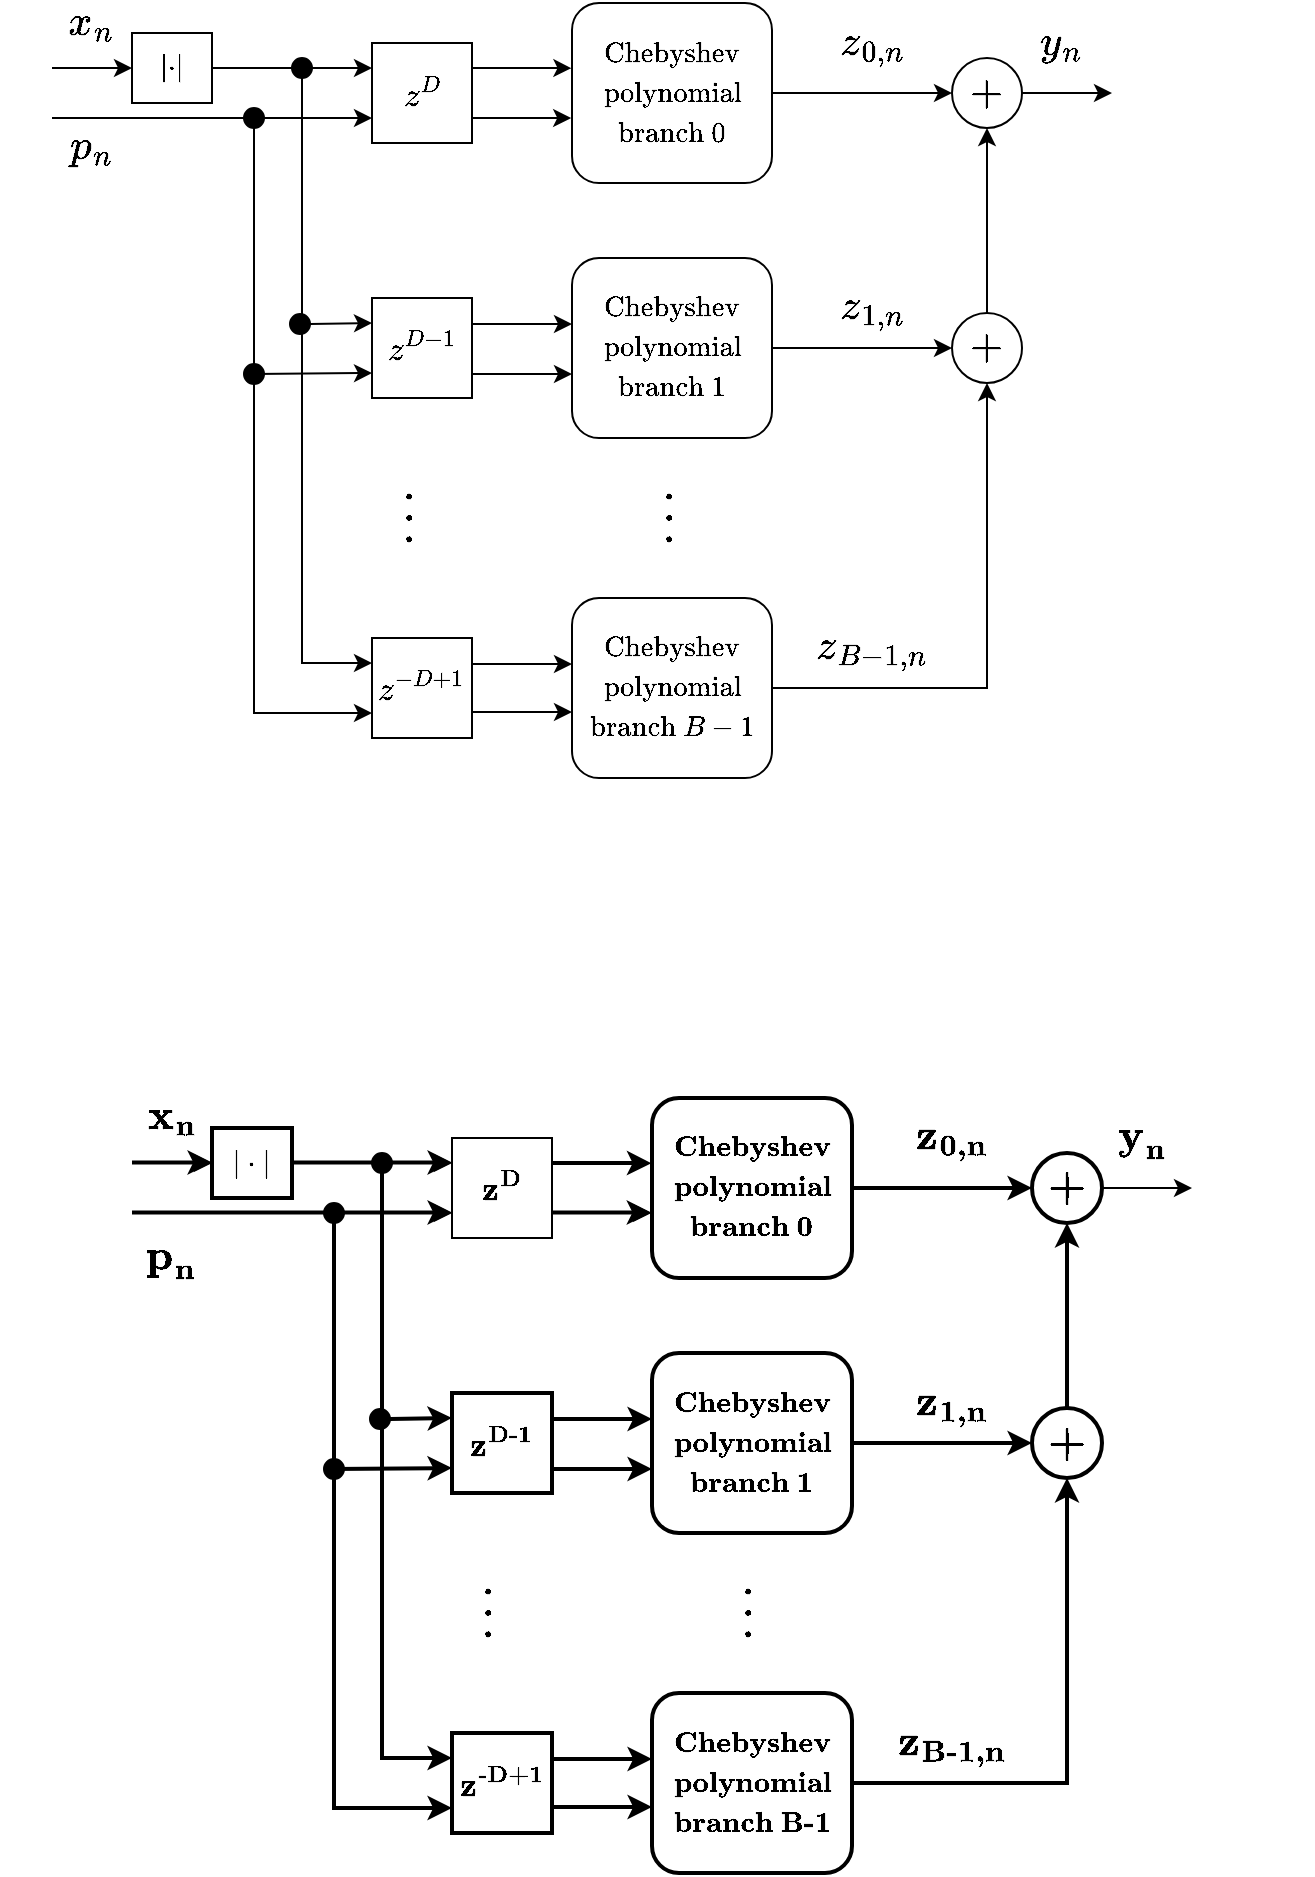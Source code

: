 <mxfile version="13.9.9" type="device"><diagram id="mNdNxMlp48x9OJcgv_ki" name="Page-1"><mxGraphModel dx="372" dy="237" grid="1" gridSize="10" guides="1" tooltips="1" connect="1" arrows="1" fold="1" page="1" pageScale="1" pageWidth="1500" pageHeight="1300" math="1" shadow="0"><root><mxCell id="0"/><mxCell id="1" parent="0"/><mxCell id="UuoB4MyInE8ReBTiSIyp-8" style="edgeStyle=orthogonalEdgeStyle;rounded=0;orthogonalLoop=1;jettySize=auto;html=1;exitX=1;exitY=0.5;exitDx=0;exitDy=0;entryX=0;entryY=0.5;entryDx=0;entryDy=0;" parent="1" source="UuoB4MyInE8ReBTiSIyp-2" target="UuoB4MyInE8ReBTiSIyp-3" edge="1"><mxGeometry relative="1" as="geometry"/></mxCell><mxCell id="UuoB4MyInE8ReBTiSIyp-2" value="" style="rounded=1;whiteSpace=wrap;html=1;fillColor=none;" parent="1" vertex="1"><mxGeometry x="320" y="102.5" width="100" height="90" as="geometry"/></mxCell><mxCell id="UuoB4MyInE8ReBTiSIyp-32" style="edgeStyle=orthogonalEdgeStyle;rounded=0;orthogonalLoop=1;jettySize=auto;html=1;exitX=1;exitY=0.5;exitDx=0;exitDy=0;" parent="1" source="UuoB4MyInE8ReBTiSIyp-3" edge="1"><mxGeometry relative="1" as="geometry"><mxPoint x="590" y="147.5" as="targetPoint"/></mxGeometry></mxCell><mxCell id="UuoB4MyInE8ReBTiSIyp-3" value="&lt;font style=&quot;font-size: 18px&quot;&gt;$$+$$&lt;/font&gt;" style="ellipse;whiteSpace=wrap;html=1;aspect=fixed;fillColor=none;" parent="1" vertex="1"><mxGeometry x="510" y="130" width="35" height="35" as="geometry"/></mxCell><mxCell id="UuoB4MyInE8ReBTiSIyp-21" style="edgeStyle=orthogonalEdgeStyle;rounded=0;orthogonalLoop=1;jettySize=auto;html=1;exitX=1;exitY=0.5;exitDx=0;exitDy=0;entryX=0;entryY=0.25;entryDx=0;entryDy=0;" parent="1" source="UuoB4MyInE8ReBTiSIyp-4" target="UuoB4MyInE8ReBTiSIyp-9" edge="1"><mxGeometry relative="1" as="geometry"/></mxCell><mxCell id="UuoB4MyInE8ReBTiSIyp-4" value="$$|\cdot|$$" style="rounded=0;whiteSpace=wrap;html=1;fillColor=none;" parent="1" vertex="1"><mxGeometry x="100" y="117.5" width="40" height="35" as="geometry"/></mxCell><mxCell id="UuoB4MyInE8ReBTiSIyp-5" value="" style="endArrow=classic;html=1;entryX=0;entryY=0.5;entryDx=0;entryDy=0;" parent="1" target="UuoB4MyInE8ReBTiSIyp-4" edge="1"><mxGeometry width="50" height="50" relative="1" as="geometry"><mxPoint x="60" y="135" as="sourcePoint"/><mxPoint x="60" y="130" as="targetPoint"/></mxGeometry></mxCell><mxCell id="UuoB4MyInE8ReBTiSIyp-55" style="edgeStyle=orthogonalEdgeStyle;rounded=0;orthogonalLoop=1;jettySize=auto;html=1;exitX=1;exitY=0.25;exitDx=0;exitDy=0;entryX=-0.003;entryY=0.362;entryDx=0;entryDy=0;entryPerimeter=0;" parent="1" source="UuoB4MyInE8ReBTiSIyp-9" target="UuoB4MyInE8ReBTiSIyp-2" edge="1"><mxGeometry relative="1" as="geometry"/></mxCell><mxCell id="UuoB4MyInE8ReBTiSIyp-56" style="edgeStyle=orthogonalEdgeStyle;rounded=0;orthogonalLoop=1;jettySize=auto;html=1;exitX=1;exitY=0.75;exitDx=0;exitDy=0;entryX=-0.004;entryY=0.639;entryDx=0;entryDy=0;entryPerimeter=0;" parent="1" source="UuoB4MyInE8ReBTiSIyp-9" target="UuoB4MyInE8ReBTiSIyp-2" edge="1"><mxGeometry relative="1" as="geometry"><mxPoint x="319" y="160" as="targetPoint"/></mxGeometry></mxCell><mxCell id="UuoB4MyInE8ReBTiSIyp-9" value="&lt;font style=&quot;font-size: 14px&quot;&gt;$$z^{D}$$&lt;/font&gt;" style="rounded=0;whiteSpace=wrap;html=1;fillColor=none;" parent="1" vertex="1"><mxGeometry x="220" y="122.5" width="50" height="50" as="geometry"/></mxCell><mxCell id="UuoB4MyInE8ReBTiSIyp-10" value="" style="rounded=1;whiteSpace=wrap;html=1;fillColor=none;" parent="1" vertex="1"><mxGeometry x="320" y="230" width="100" height="90" as="geometry"/></mxCell><mxCell id="UuoB4MyInE8ReBTiSIyp-25" style="edgeStyle=orthogonalEdgeStyle;rounded=0;orthogonalLoop=1;jettySize=auto;html=1;exitX=0.5;exitY=0;exitDx=0;exitDy=0;entryX=0.5;entryY=1;entryDx=0;entryDy=0;" parent="1" source="7Kx820ftFmkwmaLje8f8-1" target="UuoB4MyInE8ReBTiSIyp-3" edge="1"><mxGeometry relative="1" as="geometry"><mxPoint x="490" y="480" as="sourcePoint"/></mxGeometry></mxCell><mxCell id="UuoB4MyInE8ReBTiSIyp-15" value="" style="edgeStyle=orthogonalEdgeStyle;rounded=0;orthogonalLoop=1;jettySize=auto;html=1;" parent="1" edge="1"><mxGeometry relative="1" as="geometry"><mxPoint x="270" y="273.99" as="sourcePoint"/><mxPoint x="320" y="263.0" as="targetPoint"/><Array as="points"><mxPoint x="270" y="262.99"/></Array></mxGeometry></mxCell><mxCell id="UuoB4MyInE8ReBTiSIyp-49" style="edgeStyle=orthogonalEdgeStyle;rounded=0;orthogonalLoop=1;jettySize=auto;html=1;exitX=0.5;exitY=1;exitDx=0;exitDy=0;entryX=0;entryY=0.25;entryDx=0;entryDy=0;" parent="1" source="UuoB4MyInE8ReBTiSIyp-18" target="UuoB4MyInE8ReBTiSIyp-44" edge="1"><mxGeometry relative="1" as="geometry"/></mxCell><mxCell id="UuoB4MyInE8ReBTiSIyp-18" value="" style="ellipse;whiteSpace=wrap;html=1;aspect=fixed;fillColor=#000000;" parent="1" vertex="1"><mxGeometry x="180" y="130" width="10" height="10" as="geometry"/></mxCell><mxCell id="UuoB4MyInE8ReBTiSIyp-23" value="" style="ellipse;whiteSpace=wrap;html=1;aspect=fixed;fillColor=#000000;" parent="1" vertex="1"><mxGeometry x="179" y="258" width="10" height="10" as="geometry"/></mxCell><mxCell id="UuoB4MyInE8ReBTiSIyp-27" value="&lt;font style=&quot;font-size: 20px&quot;&gt;$$\cdots$$&lt;/font&gt;" style="text;html=1;strokeColor=none;fillColor=none;align=center;verticalAlign=middle;whiteSpace=wrap;rounded=0;rotation=90;" parent="1" vertex="1"><mxGeometry x="350" y="350" width="40" height="20" as="geometry"/></mxCell><mxCell id="UuoB4MyInE8ReBTiSIyp-28" value="&lt;font style=&quot;font-size: 20px&quot;&gt;$$\cdots$$&lt;/font&gt;" style="text;html=1;strokeColor=none;fillColor=none;align=center;verticalAlign=middle;whiteSpace=wrap;rounded=0;rotation=90;" parent="1" vertex="1"><mxGeometry x="220" y="350" width="40" height="20" as="geometry"/></mxCell><mxCell id="UuoB4MyInE8ReBTiSIyp-29" value="&lt;font style=&quot;font-size: 18px&quot;&gt;$$x_n$$&lt;/font&gt;" style="text;html=1;strokeColor=none;fillColor=none;align=center;verticalAlign=middle;whiteSpace=wrap;rounded=0;" parent="1" vertex="1"><mxGeometry x="60" y="102.5" width="40" height="20" as="geometry"/></mxCell><mxCell id="UuoB4MyInE8ReBTiSIyp-31" value="&lt;font style=&quot;font-size: 18px&quot;&gt;$$y_n$$&lt;/font&gt;" style="text;html=1;strokeColor=none;fillColor=none;align=center;verticalAlign=middle;whiteSpace=wrap;rounded=0;" parent="1" vertex="1"><mxGeometry x="545" y="112.5" width="40" height="20" as="geometry"/></mxCell><mxCell id="UuoB4MyInE8ReBTiSIyp-34" value="$$\text{Chebyshev}$$" style="text;html=1;strokeColor=none;fillColor=none;align=center;verticalAlign=middle;whiteSpace=wrap;rounded=0;" parent="1" vertex="1"><mxGeometry x="350" y="117.5" width="40" height="20" as="geometry"/></mxCell><mxCell id="UuoB4MyInE8ReBTiSIyp-35" value="$$\text{polynomial}$$" style="text;html=1;strokeColor=none;fillColor=none;align=center;verticalAlign=middle;whiteSpace=wrap;rounded=0;" parent="1" vertex="1"><mxGeometry x="350" y="137.5" width="40" height="20" as="geometry"/></mxCell><mxCell id="UuoB4MyInE8ReBTiSIyp-36" value="$$\text{branch }0$$" style="text;html=1;strokeColor=none;fillColor=none;align=center;verticalAlign=middle;whiteSpace=wrap;rounded=0;" parent="1" vertex="1"><mxGeometry x="350" y="157.5" width="40" height="20" as="geometry"/></mxCell><mxCell id="UuoB4MyInE8ReBTiSIyp-37" value="$$\text{Chebyshev}$$" style="text;html=1;strokeColor=none;fillColor=none;align=center;verticalAlign=middle;whiteSpace=wrap;rounded=0;" parent="1" vertex="1"><mxGeometry x="350" y="245" width="40" height="20" as="geometry"/></mxCell><mxCell id="UuoB4MyInE8ReBTiSIyp-38" value="$$\text{polynomial}$$" style="text;html=1;strokeColor=none;fillColor=none;align=center;verticalAlign=middle;whiteSpace=wrap;rounded=0;" parent="1" vertex="1"><mxGeometry x="350" y="265" width="40" height="20" as="geometry"/></mxCell><mxCell id="UuoB4MyInE8ReBTiSIyp-39" value="$$\text{branch }1$$" style="text;html=1;strokeColor=none;fillColor=none;align=center;verticalAlign=middle;whiteSpace=wrap;rounded=0;" parent="1" vertex="1"><mxGeometry x="350" y="285" width="40" height="20" as="geometry"/></mxCell><mxCell id="UuoB4MyInE8ReBTiSIyp-40" value="" style="endArrow=classic;html=1;entryX=0;entryY=0.75;entryDx=0;entryDy=0;" parent="1" target="UuoB4MyInE8ReBTiSIyp-9" edge="1"><mxGeometry width="50" height="50" relative="1" as="geometry"><mxPoint x="60" y="160" as="sourcePoint"/><mxPoint x="320" y="140" as="targetPoint"/></mxGeometry></mxCell><mxCell id="UuoB4MyInE8ReBTiSIyp-50" style="edgeStyle=orthogonalEdgeStyle;rounded=0;orthogonalLoop=1;jettySize=auto;html=1;exitX=0.5;exitY=1;exitDx=0;exitDy=0;entryX=0;entryY=0.75;entryDx=0;entryDy=0;" parent="1" source="UuoB4MyInE8ReBTiSIyp-41" target="UuoB4MyInE8ReBTiSIyp-44" edge="1"><mxGeometry relative="1" as="geometry"/></mxCell><mxCell id="UuoB4MyInE8ReBTiSIyp-41" value="" style="ellipse;whiteSpace=wrap;html=1;aspect=fixed;fillColor=#000000;" parent="1" vertex="1"><mxGeometry x="156" y="155" width="10" height="10" as="geometry"/></mxCell><mxCell id="UuoB4MyInE8ReBTiSIyp-42" value="&lt;font style=&quot;font-size: 18px&quot;&gt;$$p_n$$&lt;/font&gt;" style="text;html=1;strokeColor=none;fillColor=none;align=center;verticalAlign=middle;whiteSpace=wrap;rounded=0;" parent="1" vertex="1"><mxGeometry x="60" y="165" width="40" height="20" as="geometry"/></mxCell><mxCell id="UuoB4MyInE8ReBTiSIyp-43" value="&lt;font style=&quot;font-size: 14px&quot;&gt;$$z^{D-1}$$&lt;/font&gt;" style="rounded=0;whiteSpace=wrap;html=1;fillColor=none;" parent="1" vertex="1"><mxGeometry x="220" y="250" width="50" height="50" as="geometry"/></mxCell><mxCell id="UuoB4MyInE8ReBTiSIyp-44" value="&lt;font style=&quot;font-size: 14px&quot;&gt;$$z^{-D+1}$$&lt;/font&gt;" style="rounded=0;whiteSpace=wrap;html=1;fillColor=none;" parent="1" vertex="1"><mxGeometry x="220" y="420" width="50" height="50" as="geometry"/></mxCell><mxCell id="UuoB4MyInE8ReBTiSIyp-45" value="" style="rounded=1;whiteSpace=wrap;html=1;fillColor=none;" parent="1" vertex="1"><mxGeometry x="320" y="400" width="100" height="90" as="geometry"/></mxCell><mxCell id="UuoB4MyInE8ReBTiSIyp-46" value="$$\text{Chebyshev}$$" style="text;html=1;strokeColor=none;fillColor=none;align=center;verticalAlign=middle;whiteSpace=wrap;rounded=0;" parent="1" vertex="1"><mxGeometry x="350" y="415" width="40" height="20" as="geometry"/></mxCell><mxCell id="UuoB4MyInE8ReBTiSIyp-47" value="$$\text{polynomial}$$" style="text;html=1;strokeColor=none;fillColor=none;align=center;verticalAlign=middle;whiteSpace=wrap;rounded=0;" parent="1" vertex="1"><mxGeometry x="350" y="435" width="40" height="20" as="geometry"/></mxCell><mxCell id="UuoB4MyInE8ReBTiSIyp-48" value="$$\text{branch }B-1$$" style="text;html=1;strokeColor=none;fillColor=none;align=center;verticalAlign=middle;whiteSpace=wrap;rounded=0;" parent="1" vertex="1"><mxGeometry x="350" y="455" width="40" height="20" as="geometry"/></mxCell><mxCell id="UuoB4MyInE8ReBTiSIyp-51" value="" style="endArrow=classic;html=1;entryX=0;entryY=0.25;entryDx=0;entryDy=0;exitX=1;exitY=0.5;exitDx=0;exitDy=0;" parent="1" source="UuoB4MyInE8ReBTiSIyp-23" target="UuoB4MyInE8ReBTiSIyp-43" edge="1"><mxGeometry width="50" height="50" relative="1" as="geometry"><mxPoint x="186" y="263" as="sourcePoint"/><mxPoint x="250" y="260" as="targetPoint"/></mxGeometry></mxCell><mxCell id="UuoB4MyInE8ReBTiSIyp-53" value="" style="endArrow=classic;html=1;entryX=0;entryY=0.75;entryDx=0;entryDy=0;" parent="1" target="UuoB4MyInE8ReBTiSIyp-43" edge="1"><mxGeometry width="50" height="50" relative="1" as="geometry"><mxPoint x="160" y="288" as="sourcePoint"/><mxPoint x="250" y="260" as="targetPoint"/></mxGeometry></mxCell><mxCell id="UuoB4MyInE8ReBTiSIyp-54" value="" style="ellipse;whiteSpace=wrap;html=1;aspect=fixed;fillColor=#000000;" parent="1" vertex="1"><mxGeometry x="156" y="283" width="10" height="10" as="geometry"/></mxCell><mxCell id="UuoB4MyInE8ReBTiSIyp-63" value="" style="edgeStyle=orthogonalEdgeStyle;rounded=0;orthogonalLoop=1;jettySize=auto;html=1;" parent="1" edge="1"><mxGeometry relative="1" as="geometry"><mxPoint x="270" y="298.99" as="sourcePoint"/><mxPoint x="320" y="288.0" as="targetPoint"/><Array as="points"><mxPoint x="270" y="287.99"/></Array></mxGeometry></mxCell><mxCell id="UuoB4MyInE8ReBTiSIyp-64" value="" style="edgeStyle=orthogonalEdgeStyle;rounded=0;orthogonalLoop=1;jettySize=auto;html=1;" parent="1" edge="1"><mxGeometry relative="1" as="geometry"><mxPoint x="270" y="443.99" as="sourcePoint"/><mxPoint x="320" y="433.0" as="targetPoint"/><Array as="points"><mxPoint x="270" y="432.99"/></Array></mxGeometry></mxCell><mxCell id="UuoB4MyInE8ReBTiSIyp-65" value="" style="edgeStyle=orthogonalEdgeStyle;rounded=0;orthogonalLoop=1;jettySize=auto;html=1;" parent="1" edge="1"><mxGeometry relative="1" as="geometry"><mxPoint x="270" y="467.99" as="sourcePoint"/><mxPoint x="320" y="457.0" as="targetPoint"/><Array as="points"><mxPoint x="270" y="456.99"/></Array></mxGeometry></mxCell><mxCell id="UuoB4MyInE8ReBTiSIyp-66" value="&lt;font style=&quot;font-size: 18px&quot;&gt;$$z_{0, n}$$&lt;/font&gt;" style="text;html=1;strokeColor=none;fillColor=none;align=center;verticalAlign=middle;whiteSpace=wrap;rounded=0;" parent="1" vertex="1"><mxGeometry x="450" y="112.5" width="40" height="20" as="geometry"/></mxCell><mxCell id="UuoB4MyInE8ReBTiSIyp-67" value="&lt;font style=&quot;font-size: 18px&quot;&gt;$$z_{1, n}$$&lt;/font&gt;" style="text;html=1;strokeColor=none;fillColor=none;align=center;verticalAlign=middle;whiteSpace=wrap;rounded=0;" parent="1" vertex="1"><mxGeometry x="450" y="245" width="40" height="20" as="geometry"/></mxCell><mxCell id="UuoB4MyInE8ReBTiSIyp-68" value="&lt;font style=&quot;font-size: 18px&quot;&gt;$$z_{B-1, n}$$&lt;/font&gt;" style="text;html=1;strokeColor=none;fillColor=none;align=center;verticalAlign=middle;whiteSpace=wrap;rounded=0;" parent="1" vertex="1"><mxGeometry x="450" y="415" width="40" height="20" as="geometry"/></mxCell><mxCell id="X2MHo0Esru_labcA2tBx-1" style="edgeStyle=orthogonalEdgeStyle;rounded=0;orthogonalLoop=1;jettySize=auto;html=1;exitX=1;exitY=0.5;exitDx=0;exitDy=0;entryX=0;entryY=0.5;entryDx=0;entryDy=0;strokeWidth=2;" parent="1" source="X2MHo0Esru_labcA2tBx-2" target="X2MHo0Esru_labcA2tBx-4" edge="1"><mxGeometry relative="1" as="geometry"/></mxCell><mxCell id="X2MHo0Esru_labcA2tBx-2" value="" style="rounded=1;whiteSpace=wrap;html=1;fillColor=none;strokeWidth=2;" parent="1" vertex="1"><mxGeometry x="360" y="650" width="100" height="90" as="geometry"/></mxCell><mxCell id="X2MHo0Esru_labcA2tBx-3" style="edgeStyle=orthogonalEdgeStyle;rounded=0;orthogonalLoop=1;jettySize=auto;html=1;exitX=1;exitY=0.5;exitDx=0;exitDy=0;" parent="1" source="X2MHo0Esru_labcA2tBx-4" edge="1"><mxGeometry relative="1" as="geometry"><mxPoint x="630" y="695" as="targetPoint"/></mxGeometry></mxCell><mxCell id="X2MHo0Esru_labcA2tBx-4" value="&lt;font style=&quot;font-size: 18px&quot;&gt;$$\textbf{+}$$&lt;/font&gt;" style="ellipse;whiteSpace=wrap;html=1;aspect=fixed;fillColor=none;strokeWidth=2;" parent="1" vertex="1"><mxGeometry x="550" y="677.5" width="35" height="35" as="geometry"/></mxCell><mxCell id="X2MHo0Esru_labcA2tBx-5" style="edgeStyle=orthogonalEdgeStyle;rounded=0;orthogonalLoop=1;jettySize=auto;html=1;exitX=1;exitY=0.5;exitDx=0;exitDy=0;entryX=0;entryY=0.25;entryDx=0;entryDy=0;" parent="1" source="X2MHo0Esru_labcA2tBx-6" target="X2MHo0Esru_labcA2tBx-10" edge="1"><mxGeometry relative="1" as="geometry"/></mxCell><mxCell id="X2MHo0Esru_labcA2tBx-6" value="$$\textbf{|}\cdot\textbf{|}$$" style="rounded=0;whiteSpace=wrap;html=1;fillColor=none;strokeWidth=2;" parent="1" vertex="1"><mxGeometry x="140" y="665" width="40" height="35" as="geometry"/></mxCell><mxCell id="X2MHo0Esru_labcA2tBx-7" value="" style="endArrow=classic;html=1;entryX=0;entryY=0.5;entryDx=0;entryDy=0;" parent="1" target="X2MHo0Esru_labcA2tBx-6" edge="1"><mxGeometry width="50" height="50" relative="1" as="geometry"><mxPoint x="100" y="682.5" as="sourcePoint"/><mxPoint x="100" y="677.5" as="targetPoint"/></mxGeometry></mxCell><mxCell id="X2MHo0Esru_labcA2tBx-8" style="edgeStyle=orthogonalEdgeStyle;rounded=0;orthogonalLoop=1;jettySize=auto;html=1;exitX=1;exitY=0.25;exitDx=0;exitDy=0;entryX=-0.003;entryY=0.362;entryDx=0;entryDy=0;entryPerimeter=0;strokeWidth=2;" parent="1" source="X2MHo0Esru_labcA2tBx-10" target="X2MHo0Esru_labcA2tBx-2" edge="1"><mxGeometry relative="1" as="geometry"/></mxCell><mxCell id="X2MHo0Esru_labcA2tBx-9" style="edgeStyle=orthogonalEdgeStyle;rounded=0;orthogonalLoop=1;jettySize=auto;html=1;exitX=1;exitY=0.75;exitDx=0;exitDy=0;entryX=-0.004;entryY=0.639;entryDx=0;entryDy=0;entryPerimeter=0;" parent="1" source="X2MHo0Esru_labcA2tBx-10" target="X2MHo0Esru_labcA2tBx-2" edge="1"><mxGeometry relative="1" as="geometry"><mxPoint x="359" y="707.5" as="targetPoint"/></mxGeometry></mxCell><mxCell id="X2MHo0Esru_labcA2tBx-10" value="&lt;font style=&quot;font-size: 14px&quot;&gt;$$\textbf{z}^{\textbf{D}}$$&lt;/font&gt;" style="rounded=0;whiteSpace=wrap;html=1;fillColor=none;" parent="1" vertex="1"><mxGeometry x="260" y="670" width="50" height="50" as="geometry"/></mxCell><mxCell id="X2MHo0Esru_labcA2tBx-11" style="edgeStyle=orthogonalEdgeStyle;rounded=0;orthogonalLoop=1;jettySize=auto;html=1;exitX=1;exitY=0.5;exitDx=0;exitDy=0;entryX=0;entryY=0.5;entryDx=0;entryDy=0;strokeWidth=2;" parent="1" source="X2MHo0Esru_labcA2tBx-12" target="X2MHo0Esru_labcA2tBx-53" edge="1"><mxGeometry relative="1" as="geometry"/></mxCell><mxCell id="X2MHo0Esru_labcA2tBx-12" value="" style="rounded=1;whiteSpace=wrap;html=1;fillColor=none;strokeWidth=2;" parent="1" vertex="1"><mxGeometry x="360" y="777.5" width="100" height="90" as="geometry"/></mxCell><mxCell id="X2MHo0Esru_labcA2tBx-13" style="edgeStyle=orthogonalEdgeStyle;rounded=0;orthogonalLoop=1;jettySize=auto;html=1;exitX=1;exitY=0.5;exitDx=0;exitDy=0;entryX=0.5;entryY=1;entryDx=0;entryDy=0;strokeWidth=2;" parent="1" source="X2MHo0Esru_labcA2tBx-34" target="X2MHo0Esru_labcA2tBx-53" edge="1"><mxGeometry relative="1" as="geometry"><mxPoint x="530" y="1027.5" as="sourcePoint"/></mxGeometry></mxCell><mxCell id="X2MHo0Esru_labcA2tBx-14" value="" style="edgeStyle=orthogonalEdgeStyle;rounded=0;orthogonalLoop=1;jettySize=auto;html=1;strokeWidth=2;" parent="1" edge="1"><mxGeometry relative="1" as="geometry"><mxPoint x="310" y="821.49" as="sourcePoint"/><mxPoint x="360" y="810.5" as="targetPoint"/><Array as="points"><mxPoint x="310" y="810.49"/></Array></mxGeometry></mxCell><mxCell id="X2MHo0Esru_labcA2tBx-15" style="edgeStyle=orthogonalEdgeStyle;rounded=0;orthogonalLoop=1;jettySize=auto;html=1;exitX=0.5;exitY=1;exitDx=0;exitDy=0;entryX=0;entryY=0.25;entryDx=0;entryDy=0;strokeWidth=2;" parent="1" source="X2MHo0Esru_labcA2tBx-16" target="X2MHo0Esru_labcA2tBx-33" edge="1"><mxGeometry relative="1" as="geometry"/></mxCell><mxCell id="X2MHo0Esru_labcA2tBx-16" value="" style="ellipse;whiteSpace=wrap;html=1;aspect=fixed;fillColor=#000000;" parent="1" vertex="1"><mxGeometry x="220" y="677.5" width="10" height="10" as="geometry"/></mxCell><mxCell id="X2MHo0Esru_labcA2tBx-17" value="" style="ellipse;whiteSpace=wrap;html=1;aspect=fixed;fillColor=#000000;" parent="1" vertex="1"><mxGeometry x="219" y="805.5" width="10" height="10" as="geometry"/></mxCell><mxCell id="X2MHo0Esru_labcA2tBx-18" value="&lt;font style=&quot;font-size: 20px&quot;&gt;$$\cdots$$&lt;/font&gt;" style="text;html=1;strokeColor=none;fillColor=none;align=center;verticalAlign=middle;whiteSpace=wrap;rounded=0;rotation=90;" parent="1" vertex="1"><mxGeometry x="390" y="897.5" width="40" height="20" as="geometry"/></mxCell><mxCell id="X2MHo0Esru_labcA2tBx-19" value="&lt;font style=&quot;font-size: 20px&quot;&gt;$$\cdots$$&lt;/font&gt;" style="text;html=1;strokeColor=none;fillColor=none;align=center;verticalAlign=middle;whiteSpace=wrap;rounded=0;rotation=90;" parent="1" vertex="1"><mxGeometry x="260" y="897.5" width="40" height="20" as="geometry"/></mxCell><mxCell id="X2MHo0Esru_labcA2tBx-21" value="&lt;font style=&quot;font-size: 18px&quot;&gt;$$\textbf{y}_\textbf{n}&lt;br&gt;$$&lt;/font&gt;" style="text;html=1;strokeColor=none;fillColor=none;align=center;verticalAlign=middle;whiteSpace=wrap;rounded=0;" parent="1" vertex="1"><mxGeometry x="585" y="660" width="40" height="20" as="geometry"/></mxCell><mxCell id="X2MHo0Esru_labcA2tBx-22" value="$$\textbf{Chebyshev}$$" style="text;html=1;strokeColor=none;fillColor=none;align=center;verticalAlign=middle;whiteSpace=wrap;rounded=0;" parent="1" vertex="1"><mxGeometry x="390" y="665" width="40" height="20" as="geometry"/></mxCell><mxCell id="X2MHo0Esru_labcA2tBx-23" value="$$\textbf{polynomial}$$" style="text;html=1;strokeColor=none;fillColor=none;align=center;verticalAlign=middle;whiteSpace=wrap;rounded=0;" parent="1" vertex="1"><mxGeometry x="390" y="685" width="40" height="20" as="geometry"/></mxCell><mxCell id="X2MHo0Esru_labcA2tBx-24" value="$$\textbf{branch 0}$$" style="text;html=1;strokeColor=none;fillColor=none;align=center;verticalAlign=middle;whiteSpace=wrap;rounded=0;" parent="1" vertex="1"><mxGeometry x="390" y="705" width="40" height="20" as="geometry"/></mxCell><mxCell id="X2MHo0Esru_labcA2tBx-28" value="" style="endArrow=classic;html=1;entryX=0;entryY=0.75;entryDx=0;entryDy=0;" parent="1" target="X2MHo0Esru_labcA2tBx-10" edge="1"><mxGeometry width="50" height="50" relative="1" as="geometry"><mxPoint x="100" y="707.5" as="sourcePoint"/><mxPoint x="360" y="687.5" as="targetPoint"/></mxGeometry></mxCell><mxCell id="X2MHo0Esru_labcA2tBx-29" style="edgeStyle=orthogonalEdgeStyle;rounded=0;orthogonalLoop=1;jettySize=auto;html=1;exitX=0.5;exitY=1;exitDx=0;exitDy=0;entryX=0;entryY=0.75;entryDx=0;entryDy=0;strokeWidth=2;" parent="1" source="X2MHo0Esru_labcA2tBx-30" target="X2MHo0Esru_labcA2tBx-33" edge="1"><mxGeometry relative="1" as="geometry"/></mxCell><mxCell id="X2MHo0Esru_labcA2tBx-30" value="" style="ellipse;whiteSpace=wrap;html=1;aspect=fixed;fillColor=#000000;" parent="1" vertex="1"><mxGeometry x="196" y="702.5" width="10" height="10" as="geometry"/></mxCell><mxCell id="X2MHo0Esru_labcA2tBx-32" value="&lt;span style=&quot;font-size: 14px&quot;&gt;$$\textbf{z}^{\textbf{D-1}}$$&lt;/span&gt;" style="rounded=0;whiteSpace=wrap;html=1;fillColor=none;strokeWidth=2;" parent="1" vertex="1"><mxGeometry x="260" y="797.5" width="50" height="50" as="geometry"/></mxCell><mxCell id="X2MHo0Esru_labcA2tBx-33" value="&lt;span style=&quot;font-size: 14px&quot;&gt;$$\textbf{z}^{\textbf{-D+1}}$$&lt;/span&gt;" style="rounded=0;whiteSpace=wrap;html=1;fillColor=none;strokeWidth=2;" parent="1" vertex="1"><mxGeometry x="260" y="967.5" width="50" height="50" as="geometry"/></mxCell><mxCell id="X2MHo0Esru_labcA2tBx-34" value="" style="rounded=1;whiteSpace=wrap;html=1;fillColor=none;strokeWidth=2;" parent="1" vertex="1"><mxGeometry x="360" y="947.5" width="100" height="90" as="geometry"/></mxCell><mxCell id="X2MHo0Esru_labcA2tBx-38" value="" style="endArrow=classic;html=1;entryX=0;entryY=0.25;entryDx=0;entryDy=0;exitX=1;exitY=0.5;exitDx=0;exitDy=0;strokeWidth=2;" parent="1" source="X2MHo0Esru_labcA2tBx-17" target="X2MHo0Esru_labcA2tBx-32" edge="1"><mxGeometry width="50" height="50" relative="1" as="geometry"><mxPoint x="226" y="810.5" as="sourcePoint"/><mxPoint x="290" y="807.5" as="targetPoint"/></mxGeometry></mxCell><mxCell id="X2MHo0Esru_labcA2tBx-39" value="" style="endArrow=classic;html=1;entryX=0;entryY=0.75;entryDx=0;entryDy=0;strokeWidth=2;" parent="1" target="X2MHo0Esru_labcA2tBx-32" edge="1"><mxGeometry width="50" height="50" relative="1" as="geometry"><mxPoint x="200" y="835.5" as="sourcePoint"/><mxPoint x="290" y="807.5" as="targetPoint"/></mxGeometry></mxCell><mxCell id="X2MHo0Esru_labcA2tBx-40" value="" style="ellipse;whiteSpace=wrap;html=1;aspect=fixed;fillColor=#000000;" parent="1" vertex="1"><mxGeometry x="196" y="830.5" width="10" height="10" as="geometry"/></mxCell><mxCell id="X2MHo0Esru_labcA2tBx-41" value="" style="edgeStyle=orthogonalEdgeStyle;rounded=0;orthogonalLoop=1;jettySize=auto;html=1;strokeWidth=2;" parent="1" edge="1"><mxGeometry relative="1" as="geometry"><mxPoint x="310" y="846.49" as="sourcePoint"/><mxPoint x="360" y="835.5" as="targetPoint"/><Array as="points"><mxPoint x="310" y="835.49"/></Array></mxGeometry></mxCell><mxCell id="X2MHo0Esru_labcA2tBx-42" value="" style="edgeStyle=orthogonalEdgeStyle;rounded=0;orthogonalLoop=1;jettySize=auto;html=1;strokeWidth=2;" parent="1" edge="1"><mxGeometry relative="1" as="geometry"><mxPoint x="310" y="991.49" as="sourcePoint"/><mxPoint x="360" y="980.5" as="targetPoint"/><Array as="points"><mxPoint x="310" y="980.49"/></Array></mxGeometry></mxCell><mxCell id="X2MHo0Esru_labcA2tBx-43" value="" style="edgeStyle=orthogonalEdgeStyle;rounded=0;orthogonalLoop=1;jettySize=auto;html=1;strokeWidth=2;" parent="1" edge="1"><mxGeometry relative="1" as="geometry"><mxPoint x="310" y="1015.49" as="sourcePoint"/><mxPoint x="360" y="1004.5" as="targetPoint"/><Array as="points"><mxPoint x="310" y="1004.49"/></Array></mxGeometry></mxCell><mxCell id="X2MHo0Esru_labcA2tBx-49" value="" style="endArrow=classic;html=1;entryX=0;entryY=0.5;entryDx=0;entryDy=0;strokeWidth=2;" parent="1" edge="1"><mxGeometry width="50" height="50" relative="1" as="geometry"><mxPoint x="100" y="682.21" as="sourcePoint"/><mxPoint x="140" y="682.21" as="targetPoint"/></mxGeometry></mxCell><mxCell id="X2MHo0Esru_labcA2tBx-50" value="" style="endArrow=classic;html=1;entryX=0;entryY=0.75;entryDx=0;entryDy=0;strokeWidth=2;" parent="1" edge="1"><mxGeometry width="50" height="50" relative="1" as="geometry"><mxPoint x="100" y="707.21" as="sourcePoint"/><mxPoint x="260" y="707.21" as="targetPoint"/></mxGeometry></mxCell><mxCell id="X2MHo0Esru_labcA2tBx-51" style="edgeStyle=orthogonalEdgeStyle;rounded=0;orthogonalLoop=1;jettySize=auto;html=1;exitX=1;exitY=0.5;exitDx=0;exitDy=0;entryX=0;entryY=0.25;entryDx=0;entryDy=0;strokeWidth=2;" parent="1" edge="1"><mxGeometry relative="1" as="geometry"><mxPoint x="180" y="682.21" as="sourcePoint"/><mxPoint x="260" y="682.21" as="targetPoint"/></mxGeometry></mxCell><mxCell id="X2MHo0Esru_labcA2tBx-52" style="edgeStyle=orthogonalEdgeStyle;rounded=0;orthogonalLoop=1;jettySize=auto;html=1;exitX=1;exitY=0.75;exitDx=0;exitDy=0;entryX=-0.004;entryY=0.639;entryDx=0;entryDy=0;entryPerimeter=0;strokeWidth=2;" parent="1" edge="1"><mxGeometry relative="1" as="geometry"><mxPoint x="359.6" y="707.22" as="targetPoint"/><mxPoint x="310" y="707.21" as="sourcePoint"/></mxGeometry></mxCell><mxCell id="X2MHo0Esru_labcA2tBx-54" style="edgeStyle=orthogonalEdgeStyle;rounded=0;orthogonalLoop=1;jettySize=auto;html=1;exitX=0.5;exitY=0;exitDx=0;exitDy=0;entryX=0.5;entryY=1;entryDx=0;entryDy=0;strokeWidth=2;" parent="1" source="X2MHo0Esru_labcA2tBx-53" target="X2MHo0Esru_labcA2tBx-4" edge="1"><mxGeometry relative="1" as="geometry"/></mxCell><mxCell id="X2MHo0Esru_labcA2tBx-53" value="&lt;font style=&quot;font-size: 18px&quot;&gt;$$\textbf{+}$$&lt;/font&gt;" style="ellipse;whiteSpace=wrap;html=1;aspect=fixed;fillColor=none;strokeWidth=2;" parent="1" vertex="1"><mxGeometry x="550" y="805" width="35" height="35" as="geometry"/></mxCell><mxCell id="X2MHo0Esru_labcA2tBx-55" value="&lt;font style=&quot;font-size: 18px&quot;&gt;$$\textbf{z}_\textbf{0,n}&lt;br&gt;$$&lt;/font&gt;" style="text;html=1;strokeColor=none;fillColor=none;align=center;verticalAlign=middle;whiteSpace=wrap;rounded=0;" parent="1" vertex="1"><mxGeometry x="490" y="660" width="40" height="20" as="geometry"/></mxCell><mxCell id="X2MHo0Esru_labcA2tBx-56" value="&lt;font style=&quot;font-size: 18px&quot;&gt;$$\textbf{z}_\textbf{1,n}&lt;br&gt;$$&lt;/font&gt;" style="text;html=1;strokeColor=none;fillColor=none;align=center;verticalAlign=middle;whiteSpace=wrap;rounded=0;" parent="1" vertex="1"><mxGeometry x="490" y="792.5" width="40" height="20" as="geometry"/></mxCell><mxCell id="X2MHo0Esru_labcA2tBx-59" value="&lt;font style=&quot;font-size: 18px&quot;&gt;$$\textbf{z}_\textbf{B-1,n}&lt;br&gt;$$&lt;/font&gt;" style="text;html=1;strokeColor=none;fillColor=none;align=center;verticalAlign=middle;whiteSpace=wrap;rounded=0;" parent="1" vertex="1"><mxGeometry x="490" y="962.5" width="40" height="20" as="geometry"/></mxCell><mxCell id="X2MHo0Esru_labcA2tBx-60" value="&lt;font style=&quot;font-size: 18px&quot;&gt;$$\textbf{x}_\textbf{n}&lt;br&gt;$$&lt;/font&gt;" style="text;html=1;strokeColor=none;fillColor=none;align=center;verticalAlign=middle;whiteSpace=wrap;rounded=0;" parent="1" vertex="1"><mxGeometry x="100" y="650" width="40" height="20" as="geometry"/></mxCell><mxCell id="X2MHo0Esru_labcA2tBx-61" value="&lt;font style=&quot;font-size: 18px&quot;&gt;$$\textbf{p}_\textbf{n}&lt;br&gt;$$&lt;/font&gt;" style="text;html=1;strokeColor=none;fillColor=none;align=center;verticalAlign=middle;whiteSpace=wrap;rounded=0;" parent="1" vertex="1"><mxGeometry x="100" y="720" width="40" height="20" as="geometry"/></mxCell><mxCell id="X2MHo0Esru_labcA2tBx-62" value="$$\textbf{Chebyshev}$$" style="text;html=1;strokeColor=none;fillColor=none;align=center;verticalAlign=middle;whiteSpace=wrap;rounded=0;" parent="1" vertex="1"><mxGeometry x="390" y="792.5" width="40" height="20" as="geometry"/></mxCell><mxCell id="X2MHo0Esru_labcA2tBx-63" value="$$\textbf{polynomial}$$" style="text;html=1;strokeColor=none;fillColor=none;align=center;verticalAlign=middle;whiteSpace=wrap;rounded=0;" parent="1" vertex="1"><mxGeometry x="390" y="812.5" width="40" height="20" as="geometry"/></mxCell><mxCell id="X2MHo0Esru_labcA2tBx-64" value="$$\textbf{branch 1}$$" style="text;html=1;strokeColor=none;fillColor=none;align=center;verticalAlign=middle;whiteSpace=wrap;rounded=0;" parent="1" vertex="1"><mxGeometry x="390" y="832.5" width="40" height="20" as="geometry"/></mxCell><mxCell id="X2MHo0Esru_labcA2tBx-65" value="$$\textbf{Chebyshev}$$" style="text;html=1;strokeColor=none;fillColor=none;align=center;verticalAlign=middle;whiteSpace=wrap;rounded=0;" parent="1" vertex="1"><mxGeometry x="390" y="962.5" width="40" height="20" as="geometry"/></mxCell><mxCell id="X2MHo0Esru_labcA2tBx-66" value="$$\textbf{polynomial}$$" style="text;html=1;strokeColor=none;fillColor=none;align=center;verticalAlign=middle;whiteSpace=wrap;rounded=0;" parent="1" vertex="1"><mxGeometry x="390" y="982.5" width="40" height="20" as="geometry"/></mxCell><mxCell id="X2MHo0Esru_labcA2tBx-67" value="$$\textbf{branch B-1}$$" style="text;html=1;strokeColor=none;fillColor=none;align=center;verticalAlign=middle;whiteSpace=wrap;rounded=0;" parent="1" vertex="1"><mxGeometry x="390" y="1002.5" width="40" height="20" as="geometry"/></mxCell><mxCell id="7Kx820ftFmkwmaLje8f8-2" style="edgeStyle=orthogonalEdgeStyle;rounded=0;orthogonalLoop=1;jettySize=auto;html=1;exitX=1;exitY=0.5;exitDx=0;exitDy=0;entryX=0;entryY=0.5;entryDx=0;entryDy=0;" edge="1" parent="1" source="UuoB4MyInE8ReBTiSIyp-10" target="7Kx820ftFmkwmaLje8f8-1"><mxGeometry relative="1" as="geometry"><mxPoint x="420" y="275" as="sourcePoint"/><mxPoint x="527.5" y="165" as="targetPoint"/></mxGeometry></mxCell><mxCell id="7Kx820ftFmkwmaLje8f8-1" value="&lt;font style=&quot;font-size: 18px&quot;&gt;$$+$$&lt;/font&gt;" style="ellipse;whiteSpace=wrap;html=1;aspect=fixed;fillColor=none;" vertex="1" parent="1"><mxGeometry x="510" y="257.5" width="35" height="35" as="geometry"/></mxCell><mxCell id="7Kx820ftFmkwmaLje8f8-3" style="edgeStyle=orthogonalEdgeStyle;rounded=0;orthogonalLoop=1;jettySize=auto;html=1;exitX=1;exitY=0.5;exitDx=0;exitDy=0;entryX=0.5;entryY=1;entryDx=0;entryDy=0;" edge="1" parent="1" source="UuoB4MyInE8ReBTiSIyp-45" target="7Kx820ftFmkwmaLje8f8-1"><mxGeometry relative="1" as="geometry"><mxPoint x="420" y="445" as="sourcePoint"/><mxPoint x="527.5" y="165" as="targetPoint"/></mxGeometry></mxCell></root></mxGraphModel></diagram></mxfile>